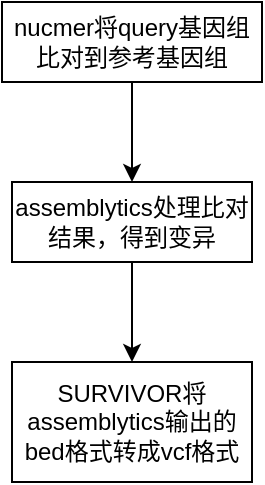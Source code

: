<mxfile version="11.2.4" type="github" pages="1"><diagram id="fEufEVBpZQrpLfIpf1K8" name="Page-1"><mxGraphModel dx="1422" dy="796" grid="1" gridSize="10" guides="1" tooltips="1" connect="1" arrows="1" fold="1" page="1" pageScale="1" pageWidth="827" pageHeight="1169" math="0" shadow="0"><root><mxCell id="0"/><mxCell id="1" parent="0"/><mxCell id="DC-LWsBHZYh-gXCx6aK4-3" value="" style="edgeStyle=orthogonalEdgeStyle;rounded=0;orthogonalLoop=1;jettySize=auto;html=1;" edge="1" parent="1" source="DC-LWsBHZYh-gXCx6aK4-1" target="DC-LWsBHZYh-gXCx6aK4-2"><mxGeometry relative="1" as="geometry"/></mxCell><mxCell id="DC-LWsBHZYh-gXCx6aK4-1" value="nucmer将query基因组比对到参考基因组" style="rounded=0;whiteSpace=wrap;html=1;" vertex="1" parent="1"><mxGeometry x="420" y="90" width="130" height="40" as="geometry"/></mxCell><mxCell id="DC-LWsBHZYh-gXCx6aK4-5" value="" style="edgeStyle=orthogonalEdgeStyle;rounded=0;orthogonalLoop=1;jettySize=auto;html=1;" edge="1" parent="1" source="DC-LWsBHZYh-gXCx6aK4-2" target="DC-LWsBHZYh-gXCx6aK4-4"><mxGeometry relative="1" as="geometry"/></mxCell><mxCell id="DC-LWsBHZYh-gXCx6aK4-2" value="assemblytics处理比对结果，得到变异" style="rounded=0;whiteSpace=wrap;html=1;" vertex="1" parent="1"><mxGeometry x="425" y="180" width="120" height="40" as="geometry"/></mxCell><mxCell id="DC-LWsBHZYh-gXCx6aK4-4" value="SURVIVOR将assemblytics输出的bed格式转成vcf格式" style="rounded=0;whiteSpace=wrap;html=1;" vertex="1" parent="1"><mxGeometry x="425" y="270" width="120" height="60" as="geometry"/></mxCell></root></mxGraphModel></diagram></mxfile>